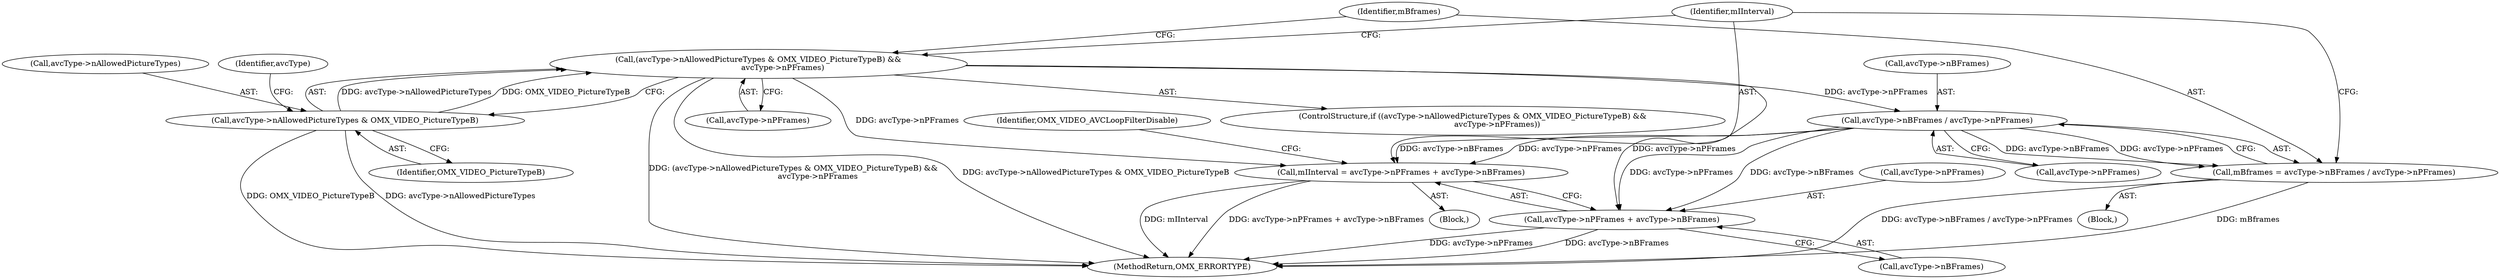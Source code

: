 digraph "0_Android_295c883fe3105b19bcd0f9e07d54c6b589fc5bff_15@pointer" {
"1000166" [label="(Call,(avcType->nAllowedPictureTypes & OMX_VIDEO_PictureTypeB) &&\n                    avcType->nPFrames)"];
"1000167" [label="(Call,avcType->nAllowedPictureTypes & OMX_VIDEO_PictureTypeB)"];
"1000178" [label="(Call,avcType->nBFrames / avcType->nPFrames)"];
"1000176" [label="(Call,mBframes = avcType->nBFrames / avcType->nPFrames)"];
"1000185" [label="(Call,mIInterval = avcType->nPFrames + avcType->nBFrames)"];
"1000187" [label="(Call,avcType->nPFrames + avcType->nBFrames)"];
"1000173" [label="(Identifier,avcType)"];
"1000177" [label="(Identifier,mBframes)"];
"1000279" [label="(MethodReturn,OMX_ERRORTYPE)"];
"1000168" [label="(Call,avcType->nAllowedPictureTypes)"];
"1000186" [label="(Identifier,mIInterval)"];
"1000166" [label="(Call,(avcType->nAllowedPictureTypes & OMX_VIDEO_PictureTypeB) &&\n                    avcType->nPFrames)"];
"1000182" [label="(Call,avcType->nPFrames)"];
"1000191" [label="(Call,avcType->nBFrames)"];
"1000187" [label="(Call,avcType->nPFrames + avcType->nBFrames)"];
"1000171" [label="(Identifier,OMX_VIDEO_PictureTypeB)"];
"1000178" [label="(Call,avcType->nBFrames / avcType->nPFrames)"];
"1000130" [label="(Block,)"];
"1000176" [label="(Call,mBframes = avcType->nBFrames / avcType->nPFrames)"];
"1000175" [label="(Block,)"];
"1000196" [label="(Identifier,OMX_VIDEO_AVCLoopFilterDisable)"];
"1000188" [label="(Call,avcType->nPFrames)"];
"1000172" [label="(Call,avcType->nPFrames)"];
"1000179" [label="(Call,avcType->nBFrames)"];
"1000167" [label="(Call,avcType->nAllowedPictureTypes & OMX_VIDEO_PictureTypeB)"];
"1000185" [label="(Call,mIInterval = avcType->nPFrames + avcType->nBFrames)"];
"1000165" [label="(ControlStructure,if ((avcType->nAllowedPictureTypes & OMX_VIDEO_PictureTypeB) &&\n                    avcType->nPFrames))"];
"1000166" -> "1000165"  [label="AST: "];
"1000166" -> "1000167"  [label="CFG: "];
"1000166" -> "1000172"  [label="CFG: "];
"1000167" -> "1000166"  [label="AST: "];
"1000172" -> "1000166"  [label="AST: "];
"1000177" -> "1000166"  [label="CFG: "];
"1000186" -> "1000166"  [label="CFG: "];
"1000166" -> "1000279"  [label="DDG: (avcType->nAllowedPictureTypes & OMX_VIDEO_PictureTypeB) &&\n                    avcType->nPFrames"];
"1000166" -> "1000279"  [label="DDG: avcType->nAllowedPictureTypes & OMX_VIDEO_PictureTypeB"];
"1000167" -> "1000166"  [label="DDG: avcType->nAllowedPictureTypes"];
"1000167" -> "1000166"  [label="DDG: OMX_VIDEO_PictureTypeB"];
"1000166" -> "1000178"  [label="DDG: avcType->nPFrames"];
"1000166" -> "1000185"  [label="DDG: avcType->nPFrames"];
"1000166" -> "1000187"  [label="DDG: avcType->nPFrames"];
"1000167" -> "1000171"  [label="CFG: "];
"1000168" -> "1000167"  [label="AST: "];
"1000171" -> "1000167"  [label="AST: "];
"1000173" -> "1000167"  [label="CFG: "];
"1000167" -> "1000279"  [label="DDG: avcType->nAllowedPictureTypes"];
"1000167" -> "1000279"  [label="DDG: OMX_VIDEO_PictureTypeB"];
"1000178" -> "1000176"  [label="AST: "];
"1000178" -> "1000182"  [label="CFG: "];
"1000179" -> "1000178"  [label="AST: "];
"1000182" -> "1000178"  [label="AST: "];
"1000176" -> "1000178"  [label="CFG: "];
"1000178" -> "1000176"  [label="DDG: avcType->nBFrames"];
"1000178" -> "1000176"  [label="DDG: avcType->nPFrames"];
"1000178" -> "1000185"  [label="DDG: avcType->nPFrames"];
"1000178" -> "1000185"  [label="DDG: avcType->nBFrames"];
"1000178" -> "1000187"  [label="DDG: avcType->nPFrames"];
"1000178" -> "1000187"  [label="DDG: avcType->nBFrames"];
"1000176" -> "1000175"  [label="AST: "];
"1000177" -> "1000176"  [label="AST: "];
"1000186" -> "1000176"  [label="CFG: "];
"1000176" -> "1000279"  [label="DDG: avcType->nBFrames / avcType->nPFrames"];
"1000176" -> "1000279"  [label="DDG: mBframes"];
"1000185" -> "1000130"  [label="AST: "];
"1000185" -> "1000187"  [label="CFG: "];
"1000186" -> "1000185"  [label="AST: "];
"1000187" -> "1000185"  [label="AST: "];
"1000196" -> "1000185"  [label="CFG: "];
"1000185" -> "1000279"  [label="DDG: avcType->nPFrames + avcType->nBFrames"];
"1000185" -> "1000279"  [label="DDG: mIInterval"];
"1000187" -> "1000191"  [label="CFG: "];
"1000188" -> "1000187"  [label="AST: "];
"1000191" -> "1000187"  [label="AST: "];
"1000187" -> "1000279"  [label="DDG: avcType->nPFrames"];
"1000187" -> "1000279"  [label="DDG: avcType->nBFrames"];
}
